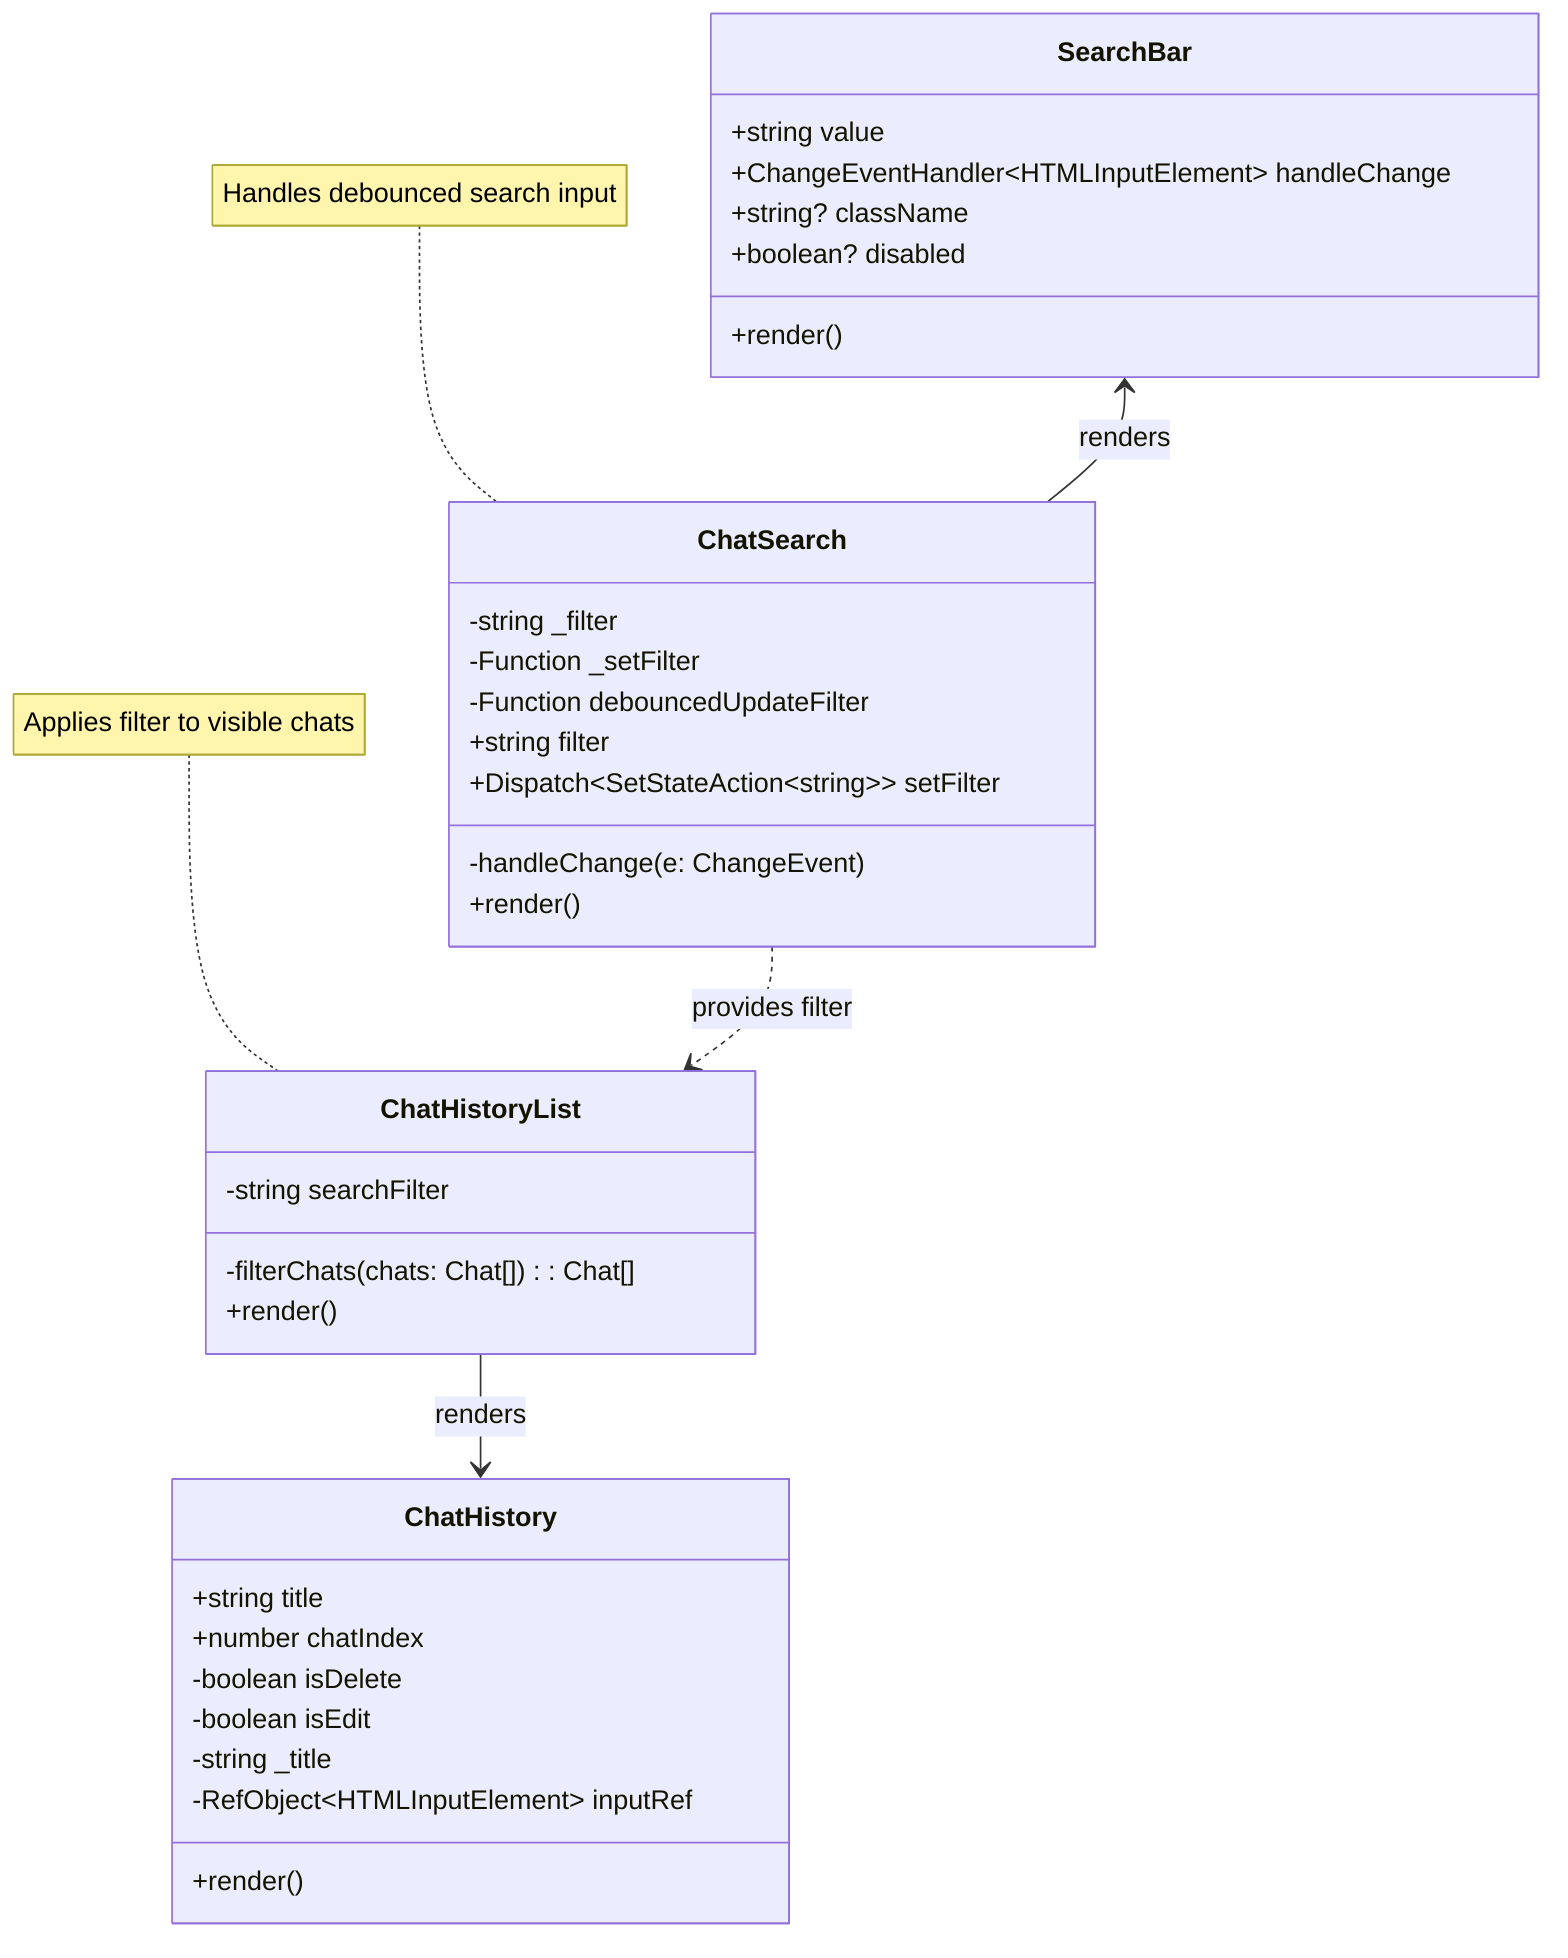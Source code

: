 classDiagram
    class SearchBar {
        +string value
        +ChangeEventHandler~HTMLInputElement~ handleChange
        +string? className
        +boolean? disabled
        +render()
    }

    class ChatSearch {
        -string _filter
        -Function _setFilter
        -Function debouncedUpdateFilter
        +string filter
        +Dispatch~SetStateAction~string~~ setFilter
        -handleChange(e: ChangeEvent)
        +render()
    }

    class ChatHistoryList {
        -string searchFilter
        -filterChats(chats: Chat[]): Chat[]
        +render()
    }

    class ChatHistory {
        +string title
        +number chatIndex
        -boolean isDelete
        -boolean isEdit
        -string _title
        -RefObject~HTMLInputElement~ inputRef
        +render()
    }

    SearchBar <-- ChatSearch : renders
    ChatHistoryList --> ChatHistory : renders
    ChatSearch ..> ChatHistoryList : provides filter

    note for ChatSearch "Handles debounced search input"
    note for ChatHistoryList "Applies filter to visible chats"